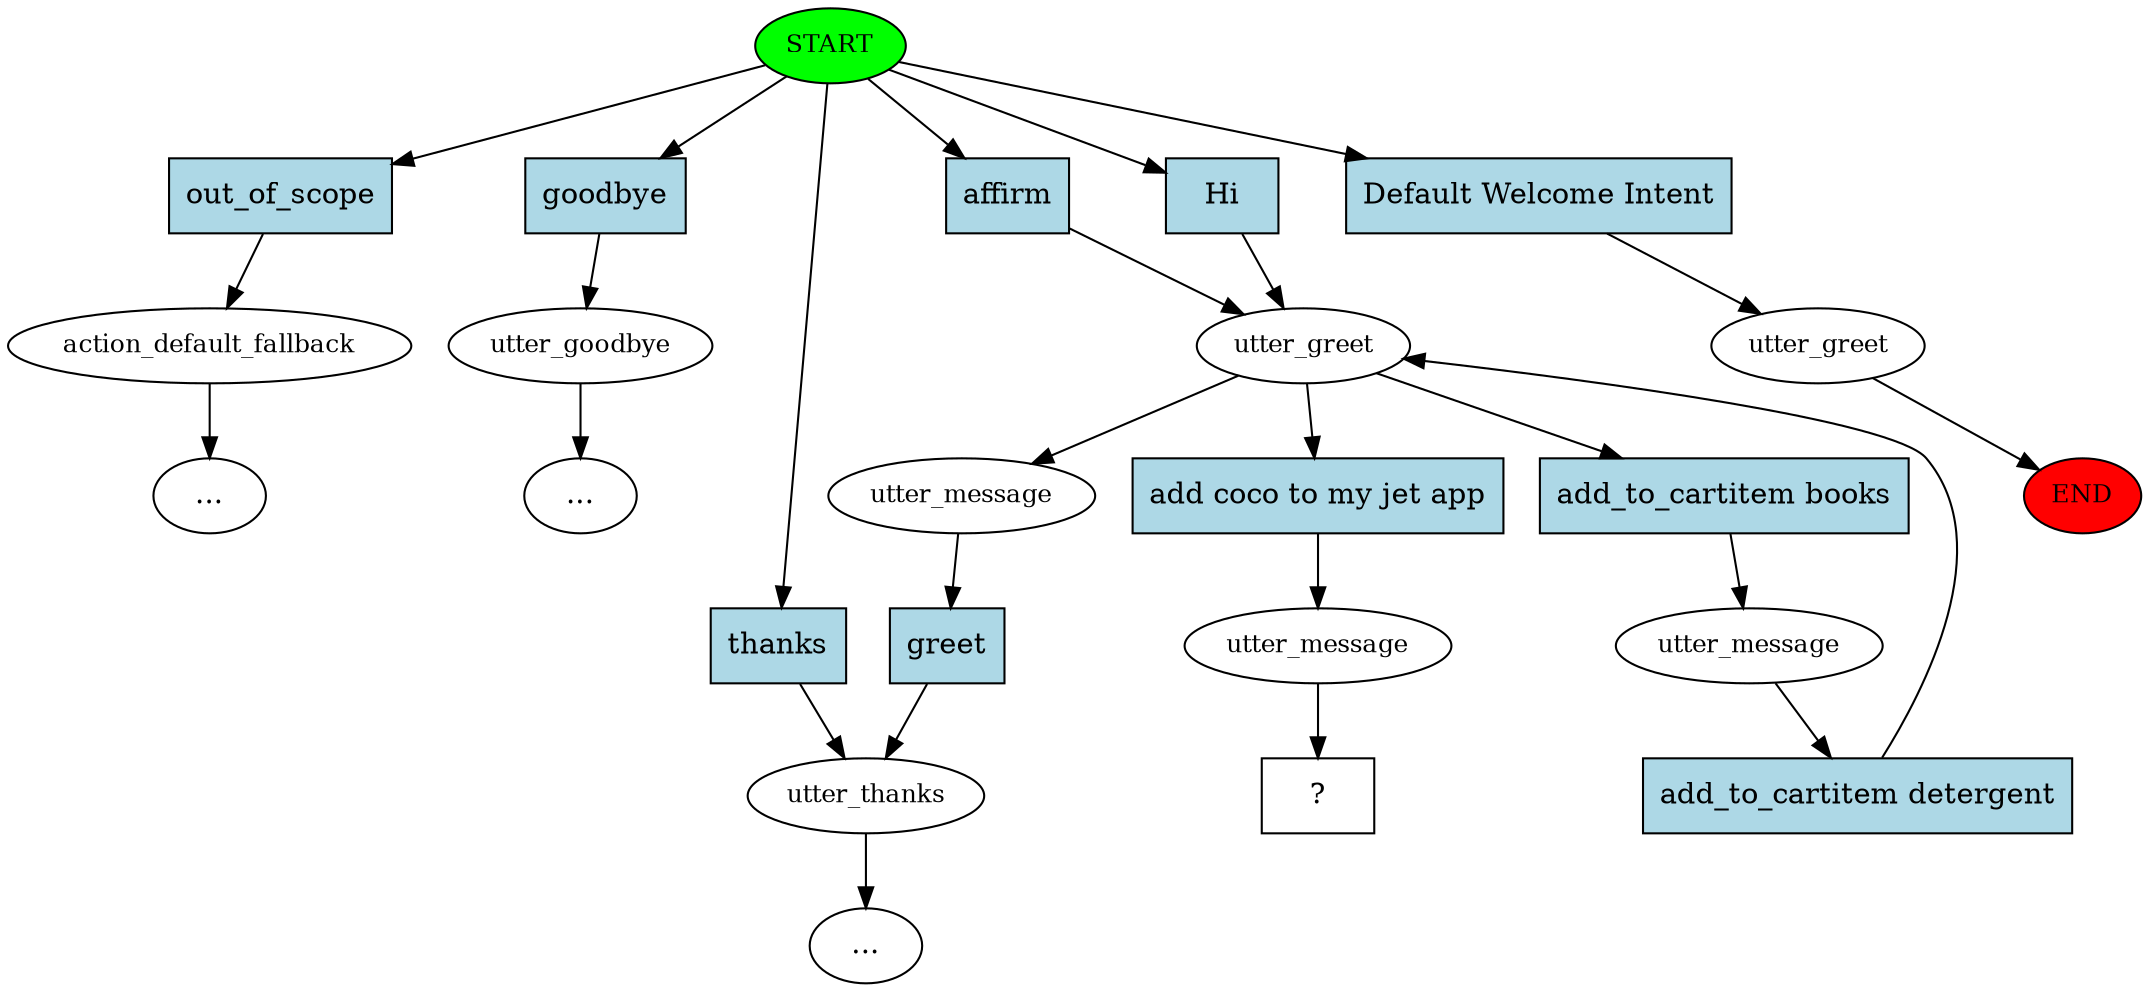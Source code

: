digraph  {
0 [class="start active", style=filled, fillcolor=green, label=START, fontsize=12];
1 [class="", fontsize=12, label=action_default_fallback];
2 [class="", fontsize=12, label=utter_goodbye];
3 [class=active, fontsize=12, label=utter_greet];
4 [class="", fontsize=12, label=utter_message];
6 [class="", fontsize=12, label=utter_message];
7 [class="", fontsize=12, label=utter_thanks];
9 [class="", fontsize=12, label=utter_greet];
11 [class=active, fontsize=12, label=utter_message];
12 [class="intent dashed active", shape=rect, label="  ?  "];
13 [class=intent, style=filled, shape=rect, label=out_of_scope, fillcolor=lightblue];
14 [class=intent, style=filled, shape=rect, label=goodbye, fillcolor=lightblue];
15 [class=intent, style=filled, shape=rect, label=affirm, fillcolor=lightblue];
16 [class="intent active", style=filled, shape=rect, label=Hi, fillcolor=lightblue];
17 [class=intent, style=filled, shape=rect, label=thanks, fillcolor=lightblue];
18 [class=intent, style=filled, shape=rect, label="Default Welcome Intent", fillcolor=lightblue];
19 [class="intent active", style=filled, shape=rect, label="add coco to my jet app", fillcolor=lightblue];
20 [class=intent, style=filled, shape=rect, label="add_to_cartitem books", fillcolor=lightblue];
21 [class=intent, style=filled, shape=rect, label="add_to_cartitem detergent", fillcolor=lightblue];
22 [class=intent, style=filled, shape=rect, label=greet, fillcolor=lightblue];
"-1" [class=end, style=filled, fillcolor=red, label=END, fontsize=12];
"-6" [class=ellipsis, label="..."];
"-4" [class=ellipsis, label="..."];
"-3" [class=ellipsis, label="..."];
0 -> 16  [class=active, key=0];
0 -> 17  [class="", key=0];
0 -> 18  [class="", key=0];
0 -> 13  [class="", key=0];
0 -> 14  [class="", key=0];
0 -> 15  [class="", key=0];
1 -> "-3"  [class="", key=NONE, label=""];
2 -> "-4"  [class="", key=NONE, label=""];
3 -> 19  [class=active, key=0];
3 -> 20  [class="", key=0];
3 -> 6  [class="", key=NONE, label=""];
4 -> 21  [class="", key=0];
6 -> 22  [class="", key=0];
7 -> "-6"  [class="", key=NONE, label=""];
9 -> "-1"  [class="", key=NONE, label=""];
11 -> 12  [class=active, key=NONE, label=""];
13 -> 1  [class="", key=0];
14 -> 2  [class="", key=0];
15 -> 3  [class="", key=0];
16 -> 3  [class=active, key=0];
17 -> 7  [class="", key=0];
18 -> 9  [class="", key=0];
19 -> 11  [class=active, key=0];
20 -> 4  [class="", key=0];
21 -> 3  [class="", key=0];
22 -> 7  [class="", key=0];
}
